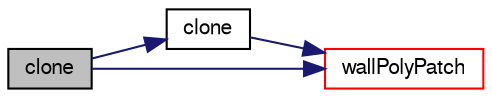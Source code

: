 digraph "clone"
{
  bgcolor="transparent";
  edge [fontname="FreeSans",fontsize="10",labelfontname="FreeSans",labelfontsize="10"];
  node [fontname="FreeSans",fontsize="10",shape=record];
  rankdir="LR";
  Node27 [label="clone",height=0.2,width=0.4,color="black", fillcolor="grey75", style="filled", fontcolor="black"];
  Node27 -> Node28 [color="midnightblue",fontsize="10",style="solid",fontname="FreeSans"];
  Node28 [label="clone",height=0.2,width=0.4,color="black",URL="$a27474.html#adbf8c0a436d777bd346c3ab2a4b087df",tooltip="Construct and return a clone, resetting the boundary mesh. "];
  Node28 -> Node29 [color="midnightblue",fontsize="10",style="solid",fontname="FreeSans"];
  Node29 [label="wallPolyPatch",height=0.2,width=0.4,color="red",URL="$a27474.html#a75df3a2d4a3b41fbbf98b1757ab947eb",tooltip="Construct from components. "];
  Node27 -> Node29 [color="midnightblue",fontsize="10",style="solid",fontname="FreeSans"];
}
